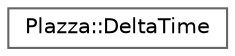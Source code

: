 digraph "Graphical Class Hierarchy"
{
 // LATEX_PDF_SIZE
  bgcolor="transparent";
  edge [fontname=Helvetica,fontsize=10,labelfontname=Helvetica,labelfontsize=10];
  node [fontname=Helvetica,fontsize=10,shape=box,height=0.2,width=0.4];
  rankdir="LR";
  Node0 [id="Node000000",label="Plazza::DeltaTime",height=0.2,width=0.4,color="grey40", fillcolor="white", style="filled",URL="$classPlazza_1_1DeltaTime.html",tooltip="Manages time tracking for various events."];
}
